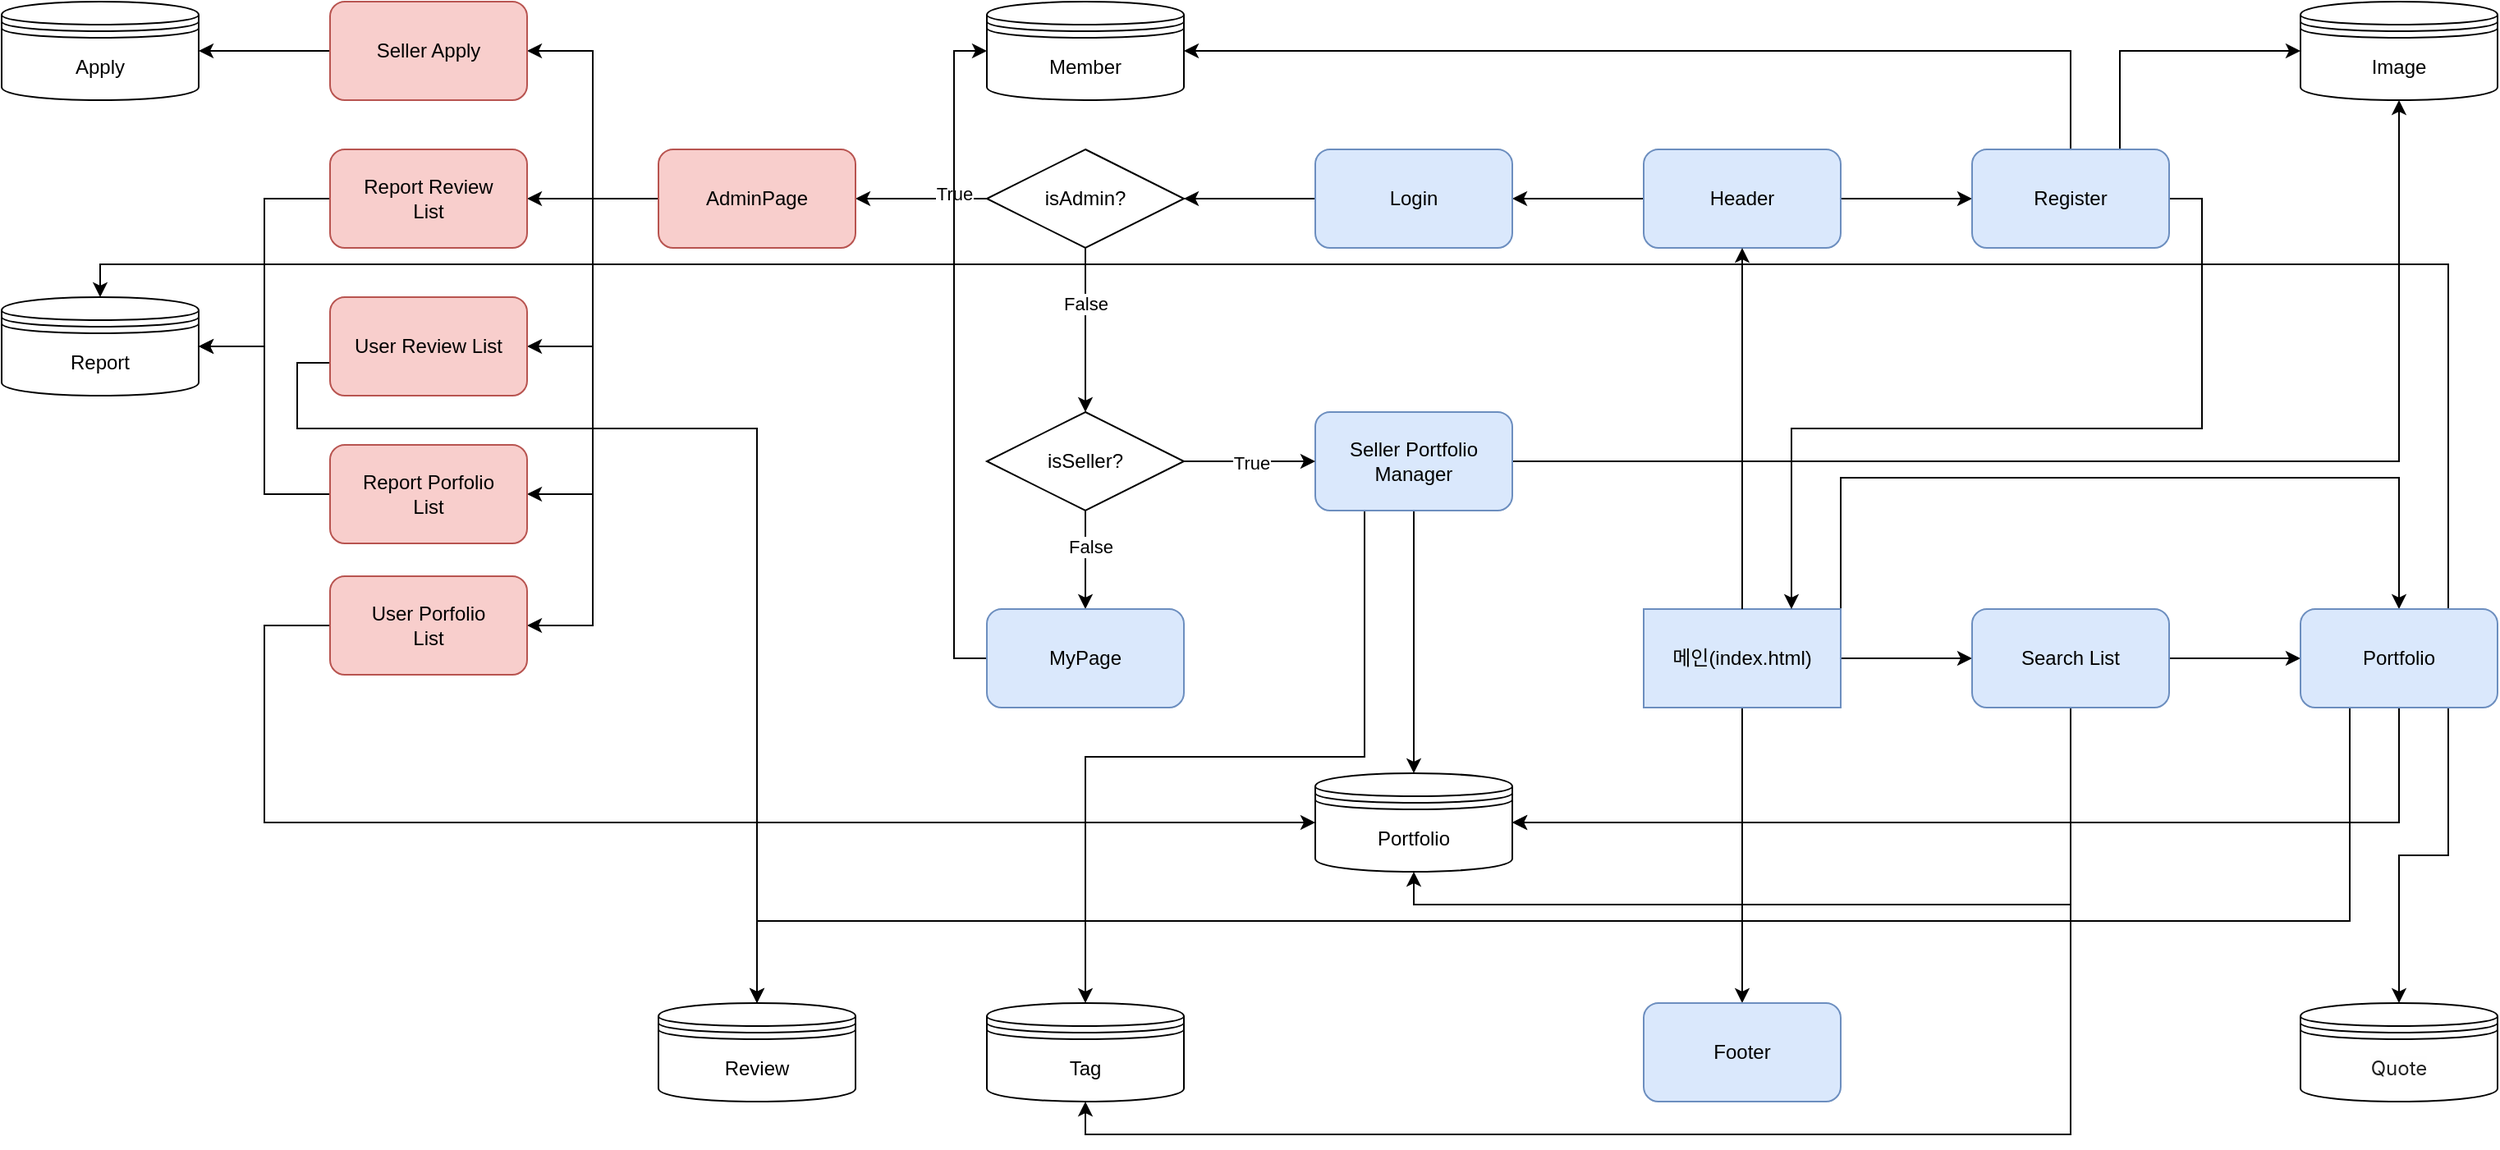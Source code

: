 <mxfile version="24.7.7">
  <diagram name="Page-1" id="8ce9d11a-91a2-4d17-14d8-a56ed91bf033">
    <mxGraphModel dx="2787" dy="1718" grid="1" gridSize="10" guides="1" tooltips="1" connect="1" arrows="1" fold="1" page="1" pageScale="1" pageWidth="1100" pageHeight="850" background="none" math="0" shadow="0">
      <root>
        <mxCell id="0" />
        <mxCell id="1" parent="0" />
        <mxCell id="OLBpBpzMfsDTpR5o14G0-11" style="edgeStyle=orthogonalEdgeStyle;rounded=0;orthogonalLoop=1;jettySize=auto;html=1;exitX=0.5;exitY=1;exitDx=0;exitDy=0;" edge="1" parent="1" source="OLBpBpzMfsDTpR5o14G0-1" target="OLBpBpzMfsDTpR5o14G0-3">
          <mxGeometry relative="1" as="geometry" />
        </mxCell>
        <mxCell id="OLBpBpzMfsDTpR5o14G0-13" style="edgeStyle=orthogonalEdgeStyle;rounded=0;orthogonalLoop=1;jettySize=auto;html=1;exitX=1;exitY=0.5;exitDx=0;exitDy=0;entryX=0;entryY=0.5;entryDx=0;entryDy=0;" edge="1" parent="1" source="OLBpBpzMfsDTpR5o14G0-1" target="OLBpBpzMfsDTpR5o14G0-12">
          <mxGeometry relative="1" as="geometry" />
        </mxCell>
        <mxCell id="OLBpBpzMfsDTpR5o14G0-18" style="edgeStyle=orthogonalEdgeStyle;rounded=0;orthogonalLoop=1;jettySize=auto;html=1;exitX=1;exitY=0;exitDx=0;exitDy=0;entryX=0.5;entryY=0;entryDx=0;entryDy=0;" edge="1" parent="1" source="OLBpBpzMfsDTpR5o14G0-1" target="OLBpBpzMfsDTpR5o14G0-14">
          <mxGeometry relative="1" as="geometry">
            <Array as="points">
              <mxPoint x="600" y="280" />
              <mxPoint x="940" y="280" />
            </Array>
          </mxGeometry>
        </mxCell>
        <mxCell id="OLBpBpzMfsDTpR5o14G0-1" value="메인(index.html)" style="rounded=0;whiteSpace=wrap;html=1;fillColor=#dae8fc;strokeColor=#6c8ebf;" vertex="1" parent="1">
          <mxGeometry x="480" y="360" width="120" height="60" as="geometry" />
        </mxCell>
        <mxCell id="OLBpBpzMfsDTpR5o14G0-10" style="edgeStyle=orthogonalEdgeStyle;rounded=0;orthogonalLoop=1;jettySize=auto;html=1;exitX=1;exitY=0.5;exitDx=0;exitDy=0;entryX=0;entryY=0.5;entryDx=0;entryDy=0;" edge="1" parent="1" source="OLBpBpzMfsDTpR5o14G0-2" target="OLBpBpzMfsDTpR5o14G0-6">
          <mxGeometry relative="1" as="geometry" />
        </mxCell>
        <mxCell id="OLBpBpzMfsDTpR5o14G0-27" style="edgeStyle=orthogonalEdgeStyle;rounded=0;orthogonalLoop=1;jettySize=auto;html=1;exitX=0;exitY=0.5;exitDx=0;exitDy=0;entryX=1;entryY=0.5;entryDx=0;entryDy=0;" edge="1" parent="1" source="OLBpBpzMfsDTpR5o14G0-2" target="OLBpBpzMfsDTpR5o14G0-5">
          <mxGeometry relative="1" as="geometry" />
        </mxCell>
        <mxCell id="OLBpBpzMfsDTpR5o14G0-2" value="Header" style="rounded=1;whiteSpace=wrap;html=1;fillColor=#dae8fc;strokeColor=#6c8ebf;" vertex="1" parent="1">
          <mxGeometry x="480" y="80" width="120" height="60" as="geometry" />
        </mxCell>
        <mxCell id="OLBpBpzMfsDTpR5o14G0-3" value="Footer" style="rounded=1;whiteSpace=wrap;html=1;fillColor=#dae8fc;strokeColor=#6c8ebf;" vertex="1" parent="1">
          <mxGeometry x="480" y="600" width="120" height="60" as="geometry" />
        </mxCell>
        <mxCell id="OLBpBpzMfsDTpR5o14G0-4" value="" style="endArrow=classic;html=1;rounded=0;exitX=0.5;exitY=0;exitDx=0;exitDy=0;entryX=0.5;entryY=1;entryDx=0;entryDy=0;" edge="1" parent="1" source="OLBpBpzMfsDTpR5o14G0-1" target="OLBpBpzMfsDTpR5o14G0-2">
          <mxGeometry width="50" height="50" relative="1" as="geometry">
            <mxPoint x="520" y="380" as="sourcePoint" />
            <mxPoint x="570" y="330" as="targetPoint" />
          </mxGeometry>
        </mxCell>
        <mxCell id="OLBpBpzMfsDTpR5o14G0-26" style="edgeStyle=orthogonalEdgeStyle;rounded=0;orthogonalLoop=1;jettySize=auto;html=1;exitX=0;exitY=0.5;exitDx=0;exitDy=0;entryX=1;entryY=0.5;entryDx=0;entryDy=0;" edge="1" parent="1" source="OLBpBpzMfsDTpR5o14G0-5" target="OLBpBpzMfsDTpR5o14G0-25">
          <mxGeometry relative="1" as="geometry" />
        </mxCell>
        <mxCell id="OLBpBpzMfsDTpR5o14G0-5" value="Login" style="rounded=1;whiteSpace=wrap;html=1;fillColor=#dae8fc;strokeColor=#6c8ebf;" vertex="1" parent="1">
          <mxGeometry x="280" y="80" width="120" height="60" as="geometry" />
        </mxCell>
        <mxCell id="OLBpBpzMfsDTpR5o14G0-24" style="edgeStyle=orthogonalEdgeStyle;rounded=0;orthogonalLoop=1;jettySize=auto;html=1;exitX=1;exitY=0.5;exitDx=0;exitDy=0;entryX=0.75;entryY=0;entryDx=0;entryDy=0;" edge="1" parent="1" source="OLBpBpzMfsDTpR5o14G0-6" target="OLBpBpzMfsDTpR5o14G0-1">
          <mxGeometry relative="1" as="geometry" />
        </mxCell>
        <mxCell id="OLBpBpzMfsDTpR5o14G0-77" style="edgeStyle=orthogonalEdgeStyle;rounded=0;orthogonalLoop=1;jettySize=auto;html=1;exitX=0.5;exitY=0;exitDx=0;exitDy=0;entryX=1;entryY=0.5;entryDx=0;entryDy=0;" edge="1" parent="1" source="OLBpBpzMfsDTpR5o14G0-6" target="OLBpBpzMfsDTpR5o14G0-76">
          <mxGeometry relative="1" as="geometry" />
        </mxCell>
        <mxCell id="OLBpBpzMfsDTpR5o14G0-92" style="edgeStyle=orthogonalEdgeStyle;rounded=0;orthogonalLoop=1;jettySize=auto;html=1;exitX=0.75;exitY=0;exitDx=0;exitDy=0;entryX=0;entryY=0.5;entryDx=0;entryDy=0;" edge="1" parent="1" source="OLBpBpzMfsDTpR5o14G0-6" target="OLBpBpzMfsDTpR5o14G0-91">
          <mxGeometry relative="1" as="geometry" />
        </mxCell>
        <mxCell id="OLBpBpzMfsDTpR5o14G0-6" value="Register" style="rounded=1;whiteSpace=wrap;html=1;fillColor=#dae8fc;strokeColor=#6c8ebf;" vertex="1" parent="1">
          <mxGeometry x="680" y="80" width="120" height="60" as="geometry" />
        </mxCell>
        <mxCell id="OLBpBpzMfsDTpR5o14G0-15" style="edgeStyle=orthogonalEdgeStyle;rounded=0;orthogonalLoop=1;jettySize=auto;html=1;exitX=1;exitY=0.5;exitDx=0;exitDy=0;entryX=0;entryY=0.5;entryDx=0;entryDy=0;" edge="1" parent="1" source="OLBpBpzMfsDTpR5o14G0-12" target="OLBpBpzMfsDTpR5o14G0-14">
          <mxGeometry relative="1" as="geometry" />
        </mxCell>
        <mxCell id="OLBpBpzMfsDTpR5o14G0-74" style="edgeStyle=orthogonalEdgeStyle;rounded=0;orthogonalLoop=1;jettySize=auto;html=1;exitX=0.5;exitY=1;exitDx=0;exitDy=0;entryX=1;entryY=0.5;entryDx=0;entryDy=0;" edge="1" parent="1" source="OLBpBpzMfsDTpR5o14G0-12" target="OLBpBpzMfsDTpR5o14G0-70">
          <mxGeometry relative="1" as="geometry" />
        </mxCell>
        <mxCell id="OLBpBpzMfsDTpR5o14G0-101" style="edgeStyle=orthogonalEdgeStyle;rounded=0;orthogonalLoop=1;jettySize=auto;html=1;exitX=0.5;exitY=1;exitDx=0;exitDy=0;entryX=0.5;entryY=1;entryDx=0;entryDy=0;" edge="1" parent="1" source="OLBpBpzMfsDTpR5o14G0-12" target="OLBpBpzMfsDTpR5o14G0-98">
          <mxGeometry relative="1" as="geometry" />
        </mxCell>
        <mxCell id="OLBpBpzMfsDTpR5o14G0-102" style="edgeStyle=orthogonalEdgeStyle;rounded=0;orthogonalLoop=1;jettySize=auto;html=1;exitX=0.5;exitY=1;exitDx=0;exitDy=0;entryX=0.5;entryY=1;entryDx=0;entryDy=0;" edge="1" parent="1" source="OLBpBpzMfsDTpR5o14G0-12" target="OLBpBpzMfsDTpR5o14G0-70">
          <mxGeometry relative="1" as="geometry" />
        </mxCell>
        <mxCell id="OLBpBpzMfsDTpR5o14G0-12" value="Search List" style="rounded=1;whiteSpace=wrap;html=1;fillColor=#dae8fc;strokeColor=#6c8ebf;" vertex="1" parent="1">
          <mxGeometry x="680" y="360" width="120" height="60" as="geometry" />
        </mxCell>
        <mxCell id="OLBpBpzMfsDTpR5o14G0-75" style="edgeStyle=orthogonalEdgeStyle;rounded=0;orthogonalLoop=1;jettySize=auto;html=1;exitX=0.5;exitY=1;exitDx=0;exitDy=0;entryX=1;entryY=0.5;entryDx=0;entryDy=0;" edge="1" parent="1" source="OLBpBpzMfsDTpR5o14G0-14" target="OLBpBpzMfsDTpR5o14G0-70">
          <mxGeometry relative="1" as="geometry" />
        </mxCell>
        <mxCell id="OLBpBpzMfsDTpR5o14G0-83" style="edgeStyle=orthogonalEdgeStyle;rounded=0;orthogonalLoop=1;jettySize=auto;html=1;exitX=0.25;exitY=1;exitDx=0;exitDy=0;entryX=0.5;entryY=0;entryDx=0;entryDy=0;" edge="1" parent="1" source="OLBpBpzMfsDTpR5o14G0-14" target="OLBpBpzMfsDTpR5o14G0-82">
          <mxGeometry relative="1" as="geometry">
            <Array as="points">
              <mxPoint x="910" y="550" />
              <mxPoint x="-60" y="550" />
            </Array>
          </mxGeometry>
        </mxCell>
        <mxCell id="OLBpBpzMfsDTpR5o14G0-87" style="edgeStyle=orthogonalEdgeStyle;rounded=0;orthogonalLoop=1;jettySize=auto;html=1;exitX=0.75;exitY=0;exitDx=0;exitDy=0;entryX=0.5;entryY=0;entryDx=0;entryDy=0;" edge="1" parent="1" source="OLBpBpzMfsDTpR5o14G0-14" target="OLBpBpzMfsDTpR5o14G0-59">
          <mxGeometry relative="1" as="geometry" />
        </mxCell>
        <mxCell id="OLBpBpzMfsDTpR5o14G0-89" style="edgeStyle=orthogonalEdgeStyle;rounded=0;orthogonalLoop=1;jettySize=auto;html=1;exitX=0.75;exitY=1;exitDx=0;exitDy=0;entryX=0.5;entryY=0;entryDx=0;entryDy=0;" edge="1" parent="1" source="OLBpBpzMfsDTpR5o14G0-14" target="OLBpBpzMfsDTpR5o14G0-85">
          <mxGeometry relative="1" as="geometry" />
        </mxCell>
        <mxCell id="OLBpBpzMfsDTpR5o14G0-14" value="Portfolio" style="rounded=1;whiteSpace=wrap;html=1;fillColor=#dae8fc;strokeColor=#6c8ebf;" vertex="1" parent="1">
          <mxGeometry x="880" y="360" width="120" height="60" as="geometry" />
        </mxCell>
        <mxCell id="OLBpBpzMfsDTpR5o14G0-73" style="edgeStyle=orthogonalEdgeStyle;rounded=0;orthogonalLoop=1;jettySize=auto;html=1;exitX=0.5;exitY=1;exitDx=0;exitDy=0;entryX=0.5;entryY=0;entryDx=0;entryDy=0;" edge="1" parent="1" source="OLBpBpzMfsDTpR5o14G0-16" target="OLBpBpzMfsDTpR5o14G0-70">
          <mxGeometry relative="1" as="geometry" />
        </mxCell>
        <mxCell id="OLBpBpzMfsDTpR5o14G0-94" style="edgeStyle=orthogonalEdgeStyle;rounded=0;orthogonalLoop=1;jettySize=auto;html=1;exitX=1;exitY=0.5;exitDx=0;exitDy=0;entryX=0.5;entryY=1;entryDx=0;entryDy=0;" edge="1" parent="1" source="OLBpBpzMfsDTpR5o14G0-16" target="OLBpBpzMfsDTpR5o14G0-91">
          <mxGeometry relative="1" as="geometry" />
        </mxCell>
        <mxCell id="OLBpBpzMfsDTpR5o14G0-99" style="edgeStyle=orthogonalEdgeStyle;rounded=0;orthogonalLoop=1;jettySize=auto;html=1;exitX=0.25;exitY=1;exitDx=0;exitDy=0;entryX=0.5;entryY=0;entryDx=0;entryDy=0;" edge="1" parent="1" source="OLBpBpzMfsDTpR5o14G0-16" target="OLBpBpzMfsDTpR5o14G0-98">
          <mxGeometry relative="1" as="geometry" />
        </mxCell>
        <mxCell id="OLBpBpzMfsDTpR5o14G0-16" value="Seller Portfolio&lt;br&gt;Manager" style="rounded=1;whiteSpace=wrap;html=1;fillColor=#dae8fc;strokeColor=#6c8ebf;" vertex="1" parent="1">
          <mxGeometry x="280" y="240" width="120" height="60" as="geometry" />
        </mxCell>
        <mxCell id="OLBpBpzMfsDTpR5o14G0-30" style="edgeStyle=orthogonalEdgeStyle;rounded=0;orthogonalLoop=1;jettySize=auto;html=1;exitX=0;exitY=0.5;exitDx=0;exitDy=0;entryX=1;entryY=0.5;entryDx=0;entryDy=0;" edge="1" parent="1" source="OLBpBpzMfsDTpR5o14G0-25" target="OLBpBpzMfsDTpR5o14G0-29">
          <mxGeometry relative="1" as="geometry" />
        </mxCell>
        <mxCell id="OLBpBpzMfsDTpR5o14G0-43" value="True" style="edgeLabel;html=1;align=center;verticalAlign=middle;resizable=0;points=[];" vertex="1" connectable="0" parent="OLBpBpzMfsDTpR5o14G0-30">
          <mxGeometry x="-0.5" y="-3" relative="1" as="geometry">
            <mxPoint as="offset" />
          </mxGeometry>
        </mxCell>
        <mxCell id="OLBpBpzMfsDTpR5o14G0-36" style="edgeStyle=orthogonalEdgeStyle;rounded=0;orthogonalLoop=1;jettySize=auto;html=1;exitX=0.5;exitY=1;exitDx=0;exitDy=0;entryX=0.5;entryY=0;entryDx=0;entryDy=0;" edge="1" parent="1" source="OLBpBpzMfsDTpR5o14G0-25" target="OLBpBpzMfsDTpR5o14G0-35">
          <mxGeometry relative="1" as="geometry" />
        </mxCell>
        <mxCell id="OLBpBpzMfsDTpR5o14G0-37" value="False" style="edgeLabel;html=1;align=center;verticalAlign=middle;resizable=0;points=[];" vertex="1" connectable="0" parent="OLBpBpzMfsDTpR5o14G0-36">
          <mxGeometry x="-0.32" relative="1" as="geometry">
            <mxPoint as="offset" />
          </mxGeometry>
        </mxCell>
        <mxCell id="OLBpBpzMfsDTpR5o14G0-25" value="isAdmin?" style="rhombus;whiteSpace=wrap;html=1;" vertex="1" parent="1">
          <mxGeometry x="80" y="80" width="120" height="60" as="geometry" />
        </mxCell>
        <mxCell id="OLBpBpzMfsDTpR5o14G0-55" style="edgeStyle=orthogonalEdgeStyle;rounded=0;orthogonalLoop=1;jettySize=auto;html=1;exitX=0;exitY=0.5;exitDx=0;exitDy=0;entryX=1;entryY=0.5;entryDx=0;entryDy=0;" edge="1" parent="1" source="OLBpBpzMfsDTpR5o14G0-29" target="OLBpBpzMfsDTpR5o14G0-51">
          <mxGeometry relative="1" as="geometry" />
        </mxCell>
        <mxCell id="OLBpBpzMfsDTpR5o14G0-56" style="edgeStyle=orthogonalEdgeStyle;rounded=0;orthogonalLoop=1;jettySize=auto;html=1;exitX=0;exitY=0.5;exitDx=0;exitDy=0;entryX=1;entryY=0.5;entryDx=0;entryDy=0;" edge="1" parent="1" source="OLBpBpzMfsDTpR5o14G0-29" target="OLBpBpzMfsDTpR5o14G0-53">
          <mxGeometry relative="1" as="geometry" />
        </mxCell>
        <mxCell id="OLBpBpzMfsDTpR5o14G0-57" style="edgeStyle=orthogonalEdgeStyle;rounded=0;orthogonalLoop=1;jettySize=auto;html=1;exitX=0;exitY=0.5;exitDx=0;exitDy=0;entryX=1;entryY=0.5;entryDx=0;entryDy=0;" edge="1" parent="1" source="OLBpBpzMfsDTpR5o14G0-29" target="OLBpBpzMfsDTpR5o14G0-52">
          <mxGeometry relative="1" as="geometry" />
        </mxCell>
        <mxCell id="OLBpBpzMfsDTpR5o14G0-58" style="edgeStyle=orthogonalEdgeStyle;rounded=0;orthogonalLoop=1;jettySize=auto;html=1;exitX=0;exitY=0.5;exitDx=0;exitDy=0;entryX=1;entryY=0.5;entryDx=0;entryDy=0;" edge="1" parent="1" source="OLBpBpzMfsDTpR5o14G0-29" target="OLBpBpzMfsDTpR5o14G0-54">
          <mxGeometry relative="1" as="geometry" />
        </mxCell>
        <mxCell id="OLBpBpzMfsDTpR5o14G0-97" style="edgeStyle=orthogonalEdgeStyle;rounded=0;orthogonalLoop=1;jettySize=auto;html=1;exitX=0;exitY=0.5;exitDx=0;exitDy=0;entryX=1;entryY=0.5;entryDx=0;entryDy=0;" edge="1" parent="1" source="OLBpBpzMfsDTpR5o14G0-29" target="OLBpBpzMfsDTpR5o14G0-93">
          <mxGeometry relative="1" as="geometry" />
        </mxCell>
        <mxCell id="OLBpBpzMfsDTpR5o14G0-29" value="AdminPage" style="rounded=1;whiteSpace=wrap;html=1;fillColor=#f8cecc;strokeColor=#b85450;" vertex="1" parent="1">
          <mxGeometry x="-120" y="80" width="120" height="60" as="geometry" />
        </mxCell>
        <mxCell id="OLBpBpzMfsDTpR5o14G0-46" style="edgeStyle=orthogonalEdgeStyle;rounded=0;orthogonalLoop=1;jettySize=auto;html=1;exitX=0.5;exitY=1;exitDx=0;exitDy=0;entryX=0.5;entryY=0;entryDx=0;entryDy=0;" edge="1" parent="1" source="OLBpBpzMfsDTpR5o14G0-35" target="OLBpBpzMfsDTpR5o14G0-44">
          <mxGeometry relative="1" as="geometry" />
        </mxCell>
        <mxCell id="OLBpBpzMfsDTpR5o14G0-47" value="False" style="edgeLabel;html=1;align=center;verticalAlign=middle;resizable=0;points=[];" vertex="1" connectable="0" parent="OLBpBpzMfsDTpR5o14G0-46">
          <mxGeometry x="-0.28" y="3" relative="1" as="geometry">
            <mxPoint as="offset" />
          </mxGeometry>
        </mxCell>
        <mxCell id="OLBpBpzMfsDTpR5o14G0-48" style="edgeStyle=orthogonalEdgeStyle;rounded=0;orthogonalLoop=1;jettySize=auto;html=1;exitX=1;exitY=0.5;exitDx=0;exitDy=0;entryX=0;entryY=0.5;entryDx=0;entryDy=0;" edge="1" parent="1" source="OLBpBpzMfsDTpR5o14G0-35" target="OLBpBpzMfsDTpR5o14G0-16">
          <mxGeometry relative="1" as="geometry" />
        </mxCell>
        <mxCell id="OLBpBpzMfsDTpR5o14G0-49" value="True" style="edgeLabel;html=1;align=center;verticalAlign=middle;resizable=0;points=[];" vertex="1" connectable="0" parent="OLBpBpzMfsDTpR5o14G0-48">
          <mxGeometry x="0.025" y="-1" relative="1" as="geometry">
            <mxPoint as="offset" />
          </mxGeometry>
        </mxCell>
        <mxCell id="OLBpBpzMfsDTpR5o14G0-35" value="isSeller?" style="rhombus;whiteSpace=wrap;html=1;" vertex="1" parent="1">
          <mxGeometry x="80" y="240" width="120" height="60" as="geometry" />
        </mxCell>
        <mxCell id="OLBpBpzMfsDTpR5o14G0-78" style="edgeStyle=orthogonalEdgeStyle;rounded=0;orthogonalLoop=1;jettySize=auto;html=1;exitX=0;exitY=0.5;exitDx=0;exitDy=0;entryX=0;entryY=0.5;entryDx=0;entryDy=0;" edge="1" parent="1" source="OLBpBpzMfsDTpR5o14G0-44" target="OLBpBpzMfsDTpR5o14G0-76">
          <mxGeometry relative="1" as="geometry" />
        </mxCell>
        <mxCell id="OLBpBpzMfsDTpR5o14G0-44" value="MyPage" style="rounded=1;whiteSpace=wrap;html=1;fillColor=#dae8fc;strokeColor=#6c8ebf;" vertex="1" parent="1">
          <mxGeometry x="80" y="360" width="120" height="60" as="geometry" />
        </mxCell>
        <mxCell id="OLBpBpzMfsDTpR5o14G0-79" style="edgeStyle=orthogonalEdgeStyle;rounded=0;orthogonalLoop=1;jettySize=auto;html=1;exitX=0;exitY=0.5;exitDx=0;exitDy=0;entryX=1;entryY=0.5;entryDx=0;entryDy=0;" edge="1" parent="1" source="OLBpBpzMfsDTpR5o14G0-51" target="OLBpBpzMfsDTpR5o14G0-59">
          <mxGeometry relative="1" as="geometry" />
        </mxCell>
        <mxCell id="OLBpBpzMfsDTpR5o14G0-51" value="Report Review&lt;div&gt;List&lt;/div&gt;" style="rounded=1;whiteSpace=wrap;html=1;fillColor=#f8cecc;strokeColor=#b85450;" vertex="1" parent="1">
          <mxGeometry x="-320" y="80" width="120" height="60" as="geometry" />
        </mxCell>
        <mxCell id="OLBpBpzMfsDTpR5o14G0-66" style="edgeStyle=orthogonalEdgeStyle;rounded=0;orthogonalLoop=1;jettySize=auto;html=1;exitX=0;exitY=0.5;exitDx=0;exitDy=0;entryX=1;entryY=0.5;entryDx=0;entryDy=0;" edge="1" parent="1" source="OLBpBpzMfsDTpR5o14G0-52" target="OLBpBpzMfsDTpR5o14G0-59">
          <mxGeometry relative="1" as="geometry" />
        </mxCell>
        <mxCell id="OLBpBpzMfsDTpR5o14G0-52" value="Report Porfolio&lt;div&gt;List&lt;/div&gt;" style="rounded=1;whiteSpace=wrap;html=1;fillColor=#f8cecc;strokeColor=#b85450;" vertex="1" parent="1">
          <mxGeometry x="-320" y="260" width="120" height="60" as="geometry" />
        </mxCell>
        <mxCell id="OLBpBpzMfsDTpR5o14G0-84" style="edgeStyle=orthogonalEdgeStyle;rounded=0;orthogonalLoop=1;jettySize=auto;html=1;exitX=0;exitY=0.5;exitDx=0;exitDy=0;entryX=0.5;entryY=0;entryDx=0;entryDy=0;" edge="1" parent="1" source="OLBpBpzMfsDTpR5o14G0-53" target="OLBpBpzMfsDTpR5o14G0-82">
          <mxGeometry relative="1" as="geometry">
            <Array as="points">
              <mxPoint x="-340" y="210" />
              <mxPoint x="-340" y="250" />
              <mxPoint x="-60" y="250" />
            </Array>
          </mxGeometry>
        </mxCell>
        <mxCell id="OLBpBpzMfsDTpR5o14G0-53" value="User Review&amp;nbsp;&lt;span style=&quot;background-color: initial;&quot;&gt;List&lt;/span&gt;" style="rounded=1;whiteSpace=wrap;html=1;fillColor=#f8cecc;strokeColor=#b85450;" vertex="1" parent="1">
          <mxGeometry x="-320" y="170" width="120" height="60" as="geometry" />
        </mxCell>
        <mxCell id="OLBpBpzMfsDTpR5o14G0-81" style="edgeStyle=orthogonalEdgeStyle;rounded=0;orthogonalLoop=1;jettySize=auto;html=1;exitX=0;exitY=0.5;exitDx=0;exitDy=0;entryX=0;entryY=0.5;entryDx=0;entryDy=0;" edge="1" parent="1" source="OLBpBpzMfsDTpR5o14G0-54" target="OLBpBpzMfsDTpR5o14G0-70">
          <mxGeometry relative="1" as="geometry">
            <Array as="points">
              <mxPoint x="-360" y="370" />
              <mxPoint x="-360" y="490" />
            </Array>
          </mxGeometry>
        </mxCell>
        <mxCell id="OLBpBpzMfsDTpR5o14G0-54" value="User Porfolio&lt;div&gt;List&lt;/div&gt;" style="rounded=1;whiteSpace=wrap;html=1;fillColor=#f8cecc;strokeColor=#b85450;" vertex="1" parent="1">
          <mxGeometry x="-320" y="340" width="120" height="60" as="geometry" />
        </mxCell>
        <mxCell id="OLBpBpzMfsDTpR5o14G0-59" value="Report" style="shape=datastore;whiteSpace=wrap;html=1;" vertex="1" parent="1">
          <mxGeometry x="-520" y="170" width="120" height="60" as="geometry" />
        </mxCell>
        <mxCell id="OLBpBpzMfsDTpR5o14G0-70" value="Portfolio" style="shape=datastore;whiteSpace=wrap;html=1;" vertex="1" parent="1">
          <mxGeometry x="280" y="460" width="120" height="60" as="geometry" />
        </mxCell>
        <mxCell id="OLBpBpzMfsDTpR5o14G0-76" value="Member" style="shape=datastore;whiteSpace=wrap;html=1;" vertex="1" parent="1">
          <mxGeometry x="80" y="-10" width="120" height="60" as="geometry" />
        </mxCell>
        <mxCell id="OLBpBpzMfsDTpR5o14G0-82" value="Review" style="shape=datastore;whiteSpace=wrap;html=1;" vertex="1" parent="1">
          <mxGeometry x="-120" y="600" width="120" height="60" as="geometry" />
        </mxCell>
        <mxCell id="OLBpBpzMfsDTpR5o14G0-85" value="&lt;span style=&quot;color: rgb(31, 31, 31); font-family: &amp;quot;Pretendard Variable&amp;quot;, Pretendard, &amp;quot;Noto Sans SC&amp;quot;, -apple-system, BlinkMacSystemFont, system-ui, Roboto, &amp;quot;Helvetica Neue&amp;quot;, &amp;quot;Segoe UI&amp;quot;, &amp;quot;Apple SD Gothic Neo&amp;quot;, &amp;quot;Noto Sans KR&amp;quot;, &amp;quot;Malgun Gothic&amp;quot;, &amp;quot;Apple Color Emoji&amp;quot;, &amp;quot;Segoe UI Emoji&amp;quot;, &amp;quot;Segoe UI Symbol&amp;quot;, sans-serif; text-align: start; background-color: rgb(254, 254, 254);&quot;&gt;&lt;font style=&quot;font-size: 12px;&quot;&gt;Quote&lt;/font&gt;&lt;/span&gt;" style="shape=datastore;whiteSpace=wrap;html=1;" vertex="1" parent="1">
          <mxGeometry x="880" y="600" width="120" height="60" as="geometry" />
        </mxCell>
        <mxCell id="OLBpBpzMfsDTpR5o14G0-91" value="Image" style="shape=datastore;whiteSpace=wrap;html=1;" vertex="1" parent="1">
          <mxGeometry x="880" y="-10" width="120" height="60" as="geometry" />
        </mxCell>
        <mxCell id="OLBpBpzMfsDTpR5o14G0-96" style="edgeStyle=orthogonalEdgeStyle;rounded=0;orthogonalLoop=1;jettySize=auto;html=1;exitX=0;exitY=0.5;exitDx=0;exitDy=0;entryX=1;entryY=0.5;entryDx=0;entryDy=0;" edge="1" parent="1" source="OLBpBpzMfsDTpR5o14G0-93" target="OLBpBpzMfsDTpR5o14G0-95">
          <mxGeometry relative="1" as="geometry" />
        </mxCell>
        <mxCell id="OLBpBpzMfsDTpR5o14G0-93" value="Seller Apply" style="rounded=1;whiteSpace=wrap;html=1;fillColor=#f8cecc;strokeColor=#b85450;" vertex="1" parent="1">
          <mxGeometry x="-320" y="-10" width="120" height="60" as="geometry" />
        </mxCell>
        <mxCell id="OLBpBpzMfsDTpR5o14G0-95" value="Apply" style="shape=datastore;whiteSpace=wrap;html=1;" vertex="1" parent="1">
          <mxGeometry x="-520" y="-10" width="120" height="60" as="geometry" />
        </mxCell>
        <mxCell id="OLBpBpzMfsDTpR5o14G0-98" value="Tag" style="shape=datastore;whiteSpace=wrap;html=1;" vertex="1" parent="1">
          <mxGeometry x="80" y="600" width="120" height="60" as="geometry" />
        </mxCell>
      </root>
    </mxGraphModel>
  </diagram>
</mxfile>
